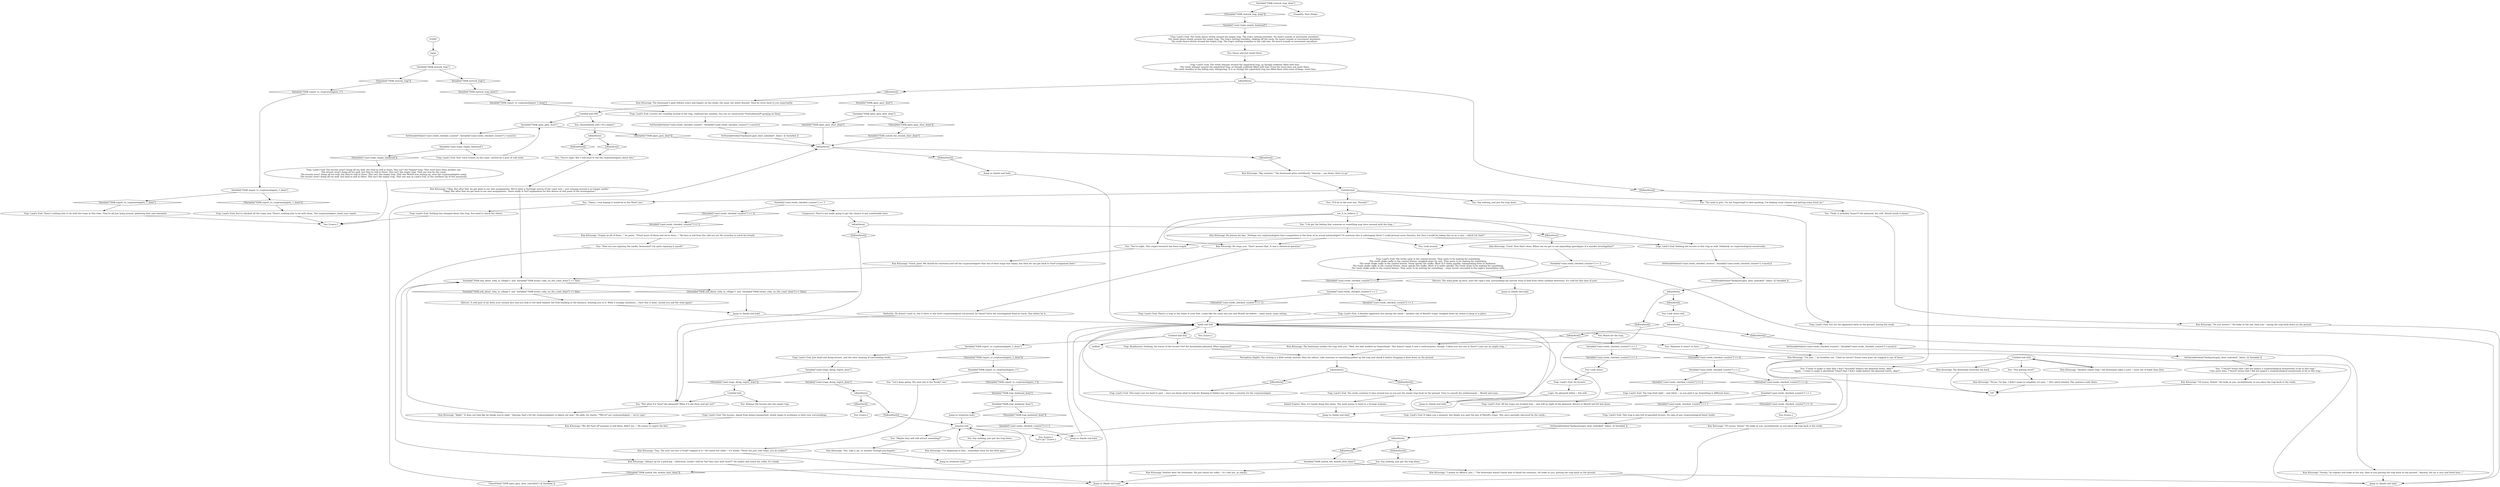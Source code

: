 # COAST ORB / reeds at lands end
# These reeds are in the north, at Land's End. The interactable reeds you can search when Morell tells you to check the phasmid traps. There are traps in these reeds.
# ==================================================
digraph G {
	  0 [label="START"];
	  1 [label="input"];
	  2 [label="Variable[\"TASK.restock_trap\"]"];
	  3 [label="Variable[\"TASK.restock_trap\"]", shape=diamond];
	  4 [label="!(Variable[\"TASK.restock_trap\"])", shape=diamond];
	  5 [label="IsKimHere()"];
	  6 [label="IsKimHere()", shape=diamond];
	  7 [label="!(IsKimHere())", shape=diamond];
	  8 [label="Kim Kitsuragi: \"Right.\" It does not look like he thinks you're right. \"Anyway, that's for the cryptozoologists to figure out now.\" He adds, for clarity: \"*We're* not cryptozoologists -- we're cops.\""];
	  9 [label="Kim Kitsuragi: Neither does the lieutenant. He just raises his collar -- it's cold out, as always."];
	  10 [label="Jump to: [lands end hub]"];
	  11 [label="Variable[\"coast.reeds_checked_counter\"] == 3"];
	  12 [label="Variable[\"coast.reeds_checked_counter\"] == 3", shape=diamond];
	  13 [label="!(Variable[\"coast.reeds_checked_counter\"] == 3)", shape=diamond];
	  14 [label="Kim Kitsuragi: \"Of course. Noted.\" He looks at you, incredulously, as you place the trap back in the reeds."];
	  15 [label="Logic: No phasmid either -- but still..."];
	  16 [label="Variable[\"coast.reeds_checked_counter\"] == 1"];
	  17 [label="Variable[\"coast.reeds_checked_counter\"] == 1", shape=diamond];
	  18 [label="!(Variable[\"coast.reeds_checked_counter\"] == 1)", shape=diamond];
	  19 [label="SetVariableValue(\"backyard.gary_door_unlocked\", false) --[[ Variable[ ]]"];
	  20 [label="IsKimHere()"];
	  21 [label="IsKimHere()", shape=diamond];
	  22 [label="!(IsKimHere())", shape=diamond];
	  23 [label="Kim Kitsuragi: \"Big surprise.\" The lieutenant grins mirthlessly. \"Anyway -- one down, three to go.\""];
	  24 [label="You: \"Maybe they will still attract something?\""];
	  25 [label="Kim Kitsuragi: \"Yes. Like a cat, or another teenage psychopath.\""];
	  26 [label="Variable[\"TASK.open_gary_door_done\"]"];
	  27 [label="Variable[\"TASK.open_gary_door_done\"]", shape=diamond];
	  28 [label="!(Variable[\"TASK.open_gary_door_done\"])", shape=diamond];
	  29 [label="SetVariableValue(\"backyard.gary_door_unlocked\", false) --[[ Variable[ ]]"];
	  30 [label="Variable[\"coast.traps_dying_regret_done\"]"];
	  31 [label="Variable[\"coast.traps_dying_regret_done\"]", shape=diamond];
	  32 [label="!(Variable[\"coast.traps_dying_regret_done\"])", shape=diamond];
	  33 [label="Jump to: [lands end hub]"];
	  34 [label="Kim Kitsuragi: \"Okay. But after that we get back to our own assignments. We've done a thorough survey of the coast now -- just running around is no longer useful.\"\n\"Okay. But after that we get back to our own assignments. There really is *no* explanation for this detour at this point of the investigation.\""];
	  35 [label="Trap: Land's End: The reeds continue to hiss around you as you put the empty trap back on the ground. Time to consult the professionals -- Morell and Lena."];
	  36 [label="You: \"I want to make it clear that I don't *actually* believe the phasmid exists, okay?\"\n\"Again -- I want to make it absolutely *clear* that I don't really believe the phasmid exists, okay?\""];
	  37 [label="Kim Kitsuragi: \"Always up for a good jog -- otherwise, would I still be *on* this case with *you*?\" He smiles and raises his collar. It's windy."];
	  38 [label="IsKimHere()"];
	  39 [label="IsKimHere()", shape=diamond];
	  40 [label="!(IsKimHere())", shape=diamond];
	  41 [label="SetVariableValue(\"backyard.gary_door_unlocked\", false) --[[ Variable[ ]]"];
	  42 [label="Variable[\"TASK.ask_about_ruby_in_village\"]  and  Variable[\"TASK.locate_ruby_on_the_coast_done\"] == false"];
	  43 [label="Variable[\"TASK.ask_about_ruby_in_village\"]  and  Variable[\"TASK.locate_ruby_on_the_coast_done\"] == false", shape=diamond];
	  44 [label="!(Variable[\"TASK.ask_about_ruby_in_village\"]  and  Variable[\"TASK.locate_ruby_on_the_coast_done\"] == false)", shape=diamond];
	  45 [label="You: [Leave.]"];
	  46 [label="Kim Kitsuragi: The lieutenant's gaze follows yours and lingers on the reeds, the sand, the water beyond. Then he turns back to you expectantly."];
	  47 [label="Kim Kitsuragi: \"Yup. The next one has a *crab* trapped in it.\" He raises his collar -- it's windy. \"These are just crab traps, you do realize?\""];
	  48 [label="Trap: Land's End: A familiar apparatus lies among the reeds -- another one of Morell's traps, weighed down by stones to keep it in place."];
	  49 [label="CancelTask(\"TASK.open_gary_door_cancelled\")--[[ Variable[ ]]"];
	  50 [label="Trap: Land's End: There's nothing else to do with the traps at this time. They're all just lying around, gathering dust and rainwater."];
	  51 [label="You: \"It'll be in the next one. *Surely*.\""];
	  52 [label="You: \"You're right. This crypto-research has been stupid.\""];
	  53 [label="IsKimHere()"];
	  54 [label="IsKimHere()", shape=diamond];
	  55 [label="!(IsKimHere())", shape=diamond];
	  56 [label="Trap: Land's End: No locusts!"];
	  57 [label="lands end hub"];
	  58 [label="Kim Kitsuragi: The lieutenant studies the trap with you. \"Well, the bait worked on *something*. This doesn't mean it was a reed-monster, though. Unless you see one in there? I just see an empty trap...\""];
	  59 [label="Trap: Land's End: There's a trap in the reeds at your feet. Looks like the same one you saw Morell set before -- same mesh, same wiring."];
	  60 [label="SetVariableValue(\"coast.reeds_checked_counter\", Variable[\"coast.reeds_checked_counter\"] +once(1)) "];
	  61 [label="Kim Kitsuragi: He purses his lips. \"Perhaps our cryptozoologists have competition in the form of an actual entomologist? Or someone else is sabotaging them? I could present more theories, but then I would be taking this on as a case -- which I'm *not*.\""];
	  62 [label="remorse hub"];
	  63 [label="Trap: Land's End: The reeds whisper around the sepulchral trap, as though suddenly filled with fear.\nThe reeds whisper around the sepulchral trap, as though suddenly filled with fear. Even the snow does not quiet them.\nThe reeds shudder in the falling rain, whispering. It is as though the sepulchral trap has filled them with some strange, novel fear."];
	  64 [label="Kim Kitsuragi: \"Good, good. We should be courteous and tell the cryptozoologists that one of their traps was empty, but then we can get back to *our* assignment here.\""];
	  65 [label="Untitled hub (02)"];
	  66 [label="Authority: He doesn't want to, but if there is one more cryptozoological run-around, he *must* force the investigation back on track. This better be it..."];
	  67 [label="Variable[\"coast.reeds_checked_counter\"] == 1"];
	  68 [label="Variable[\"coast.reeds_checked_counter\"] == 1", shape=diamond];
	  69 [label="!(Variable[\"coast.reeds_checked_counter\"] == 1)", shape=diamond];
	  70 [label="Variable[\"TASK.report_to_cryptozoologists_1_done\"]"];
	  71 [label="Variable[\"TASK.report_to_cryptozoologists_1_done\"]", shape=diamond];
	  72 [label="!(Variable[\"TASK.report_to_cryptozoologists_1_done\"])", shape=diamond];
	  73 [label="Jump to: [lands end hub]"];
	  74 [label="You: \"Bummer it wasn't in here...\""];
	  75 [label="Trap: Land's End: The reeds dance slowly around the empty trap. The trap's netting trembles. No insect sounds or movement anywhere.\nThe reeds dance slowly around the empty trap. The trap's netting trembles, shaking off the snow. No insect sounds or movement anywhere. \nThe reeds dance slowly around the empty trap. The trap's netting trembles in the cold rain. No insect sounds or movement anywhere. "];
	  76 [label="Trap: Land's End: The locusts aren't doing all too well, but they're still in there. This isn't the *empty* trap. That must have been another one.\nThe locusts aren't doing all too well, but they're still in there. This isn't the empty trap. That one was by the canal.\nThe locusts aren't doing all too well, but they're still in there. This isn't the empty trap. That one Morell was setting up, near the cryptozoologists camp.\nThe locusts aren't doing all too well, but they're still in there. This isn't the empty trap. That one was in Land's End, in the northern tip of this peninsula."];
	  77 [label="You: \"No need to grin. I'm not *expecting* to find anything. I'm helping some citizens and getting some fresh air.\""];
	  78 [label="Trap: Land's End: The locusts, dazed from being transported, slowly begin to acclimate to their new surroundings."];
	  79 [label="You: Release the locusts into the empty trap."];
	  80 [label="Shivers: The wind picks up here, near the cape's end, surrounding the narrow strip of land from three cardinal directions. It's cold for this time of year."];
	  81 [label="You: \"Damn, I was hoping it would be in the *first* one.\""];
	  82 [label="Kim Kitsuragi: \"Good. Now that's done. When can we get to our impending apocalypse of a murder investigation?\""];
	  83 [label="Kim Kitsuragi: \"Of course. Noted.\" He looks at you, incredulously, as you place the trap back in the reeds."];
	  84 [label="Jump to: [lands end hub]"];
	  85 [label="Kim Kitsuragi: \"No-no. I'm fine. I didn't mean to complain, it's just...\" He's short-winded. The sentence ends there."];
	  86 [label="Untitled hub"];
	  87 [label="You: [Leave.]\n\"Let's go.\" [Leave.]"];
	  88 [label="You: [Leave.]"];
	  89 [label="IsKimHere()"];
	  90 [label="IsKimHere()", shape=diamond];
	  91 [label="!(IsKimHere())", shape=diamond];
	  92 [label="IsKimHere()"];
	  93 [label="IsKimHere()", shape=diamond];
	  94 [label="!(IsKimHere())", shape=diamond];
	  95 [label="Trap: Land's End: You've checked all the traps now. There's nothing else to do with them. The cryptozoologists await your report."];
	  96 [label="Jump to: [lands end hub]"];
	  97 [label="Shivers: A cold gust of air dries your sweaty face and you look to the dark shadow the Feld building in the distance, drawing you to it. What a strange sensation... Once this is done, should you ask the wind again?"];
	  98 [label="IsKimHere()"];
	  99 [label="IsKimHere()", shape=diamond];
	  100 [label="!(IsKimHere())", shape=diamond];
	  101 [label="Variable[\"coast.reeds_checked_counter\"] == 2"];
	  102 [label="Variable[\"coast.reeds_checked_counter\"] == 2", shape=diamond];
	  103 [label="!(Variable[\"coast.reeds_checked_counter\"] == 2)", shape=diamond];
	  104 [label="SetVariableValue(\"coast.reeds_checked_counter\", Variable[\"coast.reeds_checked_counter\"] +once(1)) "];
	  105 [label="Trap: Land's End: You set the apparatus back on the ground, among the reeds."];
	  106 [label="Jump to: [lands end hub]"];
	  107 [label="You: \"I do get the feeling that someone or something may have messed with the trap...\""];
	  108 [label="IsKimHere()"];
	  109 [label="IsKimHere()", shape=diamond];
	  110 [label="!(IsKimHere())", shape=diamond];
	  111 [label="You: (Immediately yell.) \"It's empty!\""];
	  112 [label="Trap: Land's End: This trap is also full of panicked locusts. No sign of any cryptozoological beast inside."];
	  113 [label="Jump to: [remorse hub]"];
	  114 [label="IsKimHere()"];
	  115 [label="IsKimHere()", shape=diamond];
	  116 [label="!(IsKimHere())", shape=diamond];
	  117 [label="You: Say nothing, just put the trap down."];
	  118 [label="Trap: Land's End: The reeds sway in the coastal breeze. They seem to be waiting for something.\nThe reeds shake sadly in the coastal breeze, weighed down by rain. They seem to be waiting for something.\nThe reeds shake sadly in the coastal breeze. Snow specks the stalks. Most of it melts quickly, relinquishing form to darkness. \nThe reeds shake sadly in the coastal breeze. Snow specks the stalks. Most of it melts quickly. The reeds seem to be waiting for something.\nThe reeds shake sadly in the coastal breeze. They seem to be waiting for something -- some secret concealed in the night's warmthless robe."];
	  119 [label="You: Reach for the trap."];
	  120 [label="Perception (Sight): The netting is a little untidy, messier than the others. Like someone or something picked up the trap and shook it before dropping it back down on the ground."];
	  121 [label="Kim Kitsuragi: \"I'm just...\" he breathes out. \"Glad we haven't found some poor cat trapped in one of these.\""];
	  122 [label="Variable[\"TASK.restock_trap_done\"]"];
	  123 [label="Variable[\"TASK.restock_trap_done\"]", shape=diamond];
	  124 [label="!(Variable[\"TASK.restock_trap_done\"])", shape=diamond];
	  125 [label="Empathy: Poor things..."];
	  126 [label="Untitled hub"];
	  127 [label="You: Pause and just stand there."];
	  128 [label="You: Say nothing, just put the trap down."];
	  129 [label="Trap: Boathouses: Nothing. No traces of the locusts *or* the Insulindian phasmid. What happened?"];
	  130 [label="SetVariableValue(\"coast.reeds_checked_counter\", Variable[\"coast.reeds_checked_counter\"] +once(1)) "];
	  131 [label="Trap: Land's End: All the traps are stocked now -- and still no sight of the phasmid. Return to Morell and let him know."];
	  132 [label="Variable[\"TASK.report_to_cryptozoologists_1\"]"];
	  133 [label="Variable[\"TASK.report_to_cryptozoologists_1\"]", shape=diamond];
	  134 [label="!(Variable[\"TASK.report_to_cryptozoologists_1\"])", shape=diamond];
	  135 [label="You: \"Let's keep going. The next one is the *lucky* one.\""];
	  136 [label="Kim Kitsuragi: The lieutenant stretches his back."];
	  137 [label="Kim Kitsuragi: \"I'm beginning to feel... somewhat sorry for the little guys.\""];
	  138 [label="You: [Leave.]"];
	  139 [label="You: \"But what if it *was* the phasmid? What if it ate them and got out?\""];
	  140 [label="You: Look around."];
	  141 [label="Untitled hub (02)"];
	  142 [label="You: \"How are you enjoying the cardio, lieutenant? I'm quite enjoying it myself.\""];
	  143 [label="Kim Kitsuragi: \"Another empty trap,\" the lieutenant takes a note -- more out of habit than duty."];
	  144 [label="Variable[\"TASK.unlock_the_weasle_door_done\"]"];
	  145 [label="Variable[\"TASK.unlock_the_weasle_door_done\"]", shape=diamond];
	  146 [label="!(Variable[\"TASK.unlock_the_weasle_door_done\"])", shape=diamond];
	  147 [label="Kim Kitsuragi: \"I meant no offence, just...\" The lieutenant doesn't know how to finish the sentence. He looks at you, putting the trap back on the ground."];
	  148 [label="You: \"Yeah, it probably *wasn't* the phasmid, but still. Morell needs to know.\""];
	  149 [label="Kim Kitsuragi: He stops you. \"Don't answer that. It was a rhetorical question.\""];
	  150 [label="Variable[\"coast.reeds_checked_counter\"] == 2"];
	  151 [label="Variable[\"coast.reeds_checked_counter\"] == 2", shape=diamond];
	  152 [label="!(Variable[\"coast.reeds_checked_counter\"] == 2)", shape=diamond];
	  153 [label="Kim Kitsuragi: \"Surely,\" he repeats and looks at the sea, then at you putting the trap back on the ground. \"Anyway, the air is nice and fresh here...\""];
	  154 [label="see_it_to_believe_it"];
	  155 [label="Trap: Land's End: This trap's not too hard to spot -- once you know what to look for. Keeping it hidden has not been a priority for the cryptozoologist."];
	  156 [label="Kim Kitsuragi: \"Empty as all of them...\" he pants. \"*One* more of these and we're done...\" His face is red from the cold sea air. He crouches to catch his breath."];
	  157 [label="You: Look closer still."];
	  158 [label="Variable[\"TASK.open_gary_door\"]"];
	  159 [label="Variable[\"TASK.open_gary_door\"]", shape=diamond];
	  160 [label="!(Variable[\"TASK.open_gary_door\"])", shape=diamond];
	  161 [label="SetVariableValue(\"coast.reeds_checked_counter\", Variable[\"coast.reeds_checked_counter\"] +once(1)) "];
	  162 [label="SetVariableValue(\"backyard.gary_door_unlocked\", false) --[[ Variable[ ]]"];
	  163 [label="Variable[\"coast.traps_empty_landsend\"]"];
	  164 [label="Variable[\"coast.traps_empty_landsend\"]", shape=diamond];
	  165 [label="!(Variable[\"coast.traps_empty_landsend\"])", shape=diamond];
	  166 [label="Trap: Land's End: Your voice echoes on the coast, carried by a gust of cold wind."];
	  167 [label="You: \"You're right. But I still need to tell the cryptozoologists about this.\""];
	  168 [label="Trap: Land's End: Nothing but locusts in this trap as well. Definitely no cryptozoological monstrosity."];
	  169 [label="Trap: Land's End: The trap feels light -- and silent -- as you pick it up. Something is different here..."];
	  170 [label="You: Look closer."];
	  171 [label="You: \"I *must* stress that I did not expect a cryptozoological monstrosity to be in this trap.\"\n\"One more time, I *must* stress that I did not expect a cryptozoological monstrosity to be in this trap.\""];
	  172 [label="Variable[\"TASK.report_to_cryptozoologists_3_done\"]"];
	  173 [label="Variable[\"TASK.report_to_cryptozoologists_3_done\"]", shape=diamond];
	  174 [label="!(Variable[\"TASK.report_to_cryptozoologists_3_done\"])", shape=diamond];
	  175 [label="Trap: Land's End: Just dead and dying locusts, and the slow swaying of surrounding reeds."];
	  176 [label="Trap: Land's End: Locusts are crawling around in the trap, confused but uneaten. You see no carnivorous *reed-phasmid* gorging on them."];
	  177 [label="You: [Leave.]"];
	  178 [label="Trap: Land's End: It takes you a moment, but finally you spot the last of Morell's traps. This one's partially obscured by the reeds..."];
	  179 [label="Jump to: [lands end hub]"];
	  180 [label="Inland Empire: Man, it's lonely doing this alone. The wind seems to howl in a strange manner..."];
	  181 [label="You: Say nothing, just put the trap down."];
	  182 [label="You: \"You getting tired?\""];
	  183 [label="endhub"];
	  184 [label="Variable[\"coast.reeds_checked_counter\"] == 3"];
	  185 [label="Variable[\"coast.reeds_checked_counter\"] == 3", shape=diamond];
	  186 [label="!(Variable[\"coast.reeds_checked_counter\"] == 3)", shape=diamond];
	  187 [label="Composure: They're not really going to get the chance to get comfortable here."];
	  188 [label="Kim Kitsuragi: \"We did *sort of* promise to tell them, didn't we...\" He seems to regret the fact."];
	  189 [label="Kim Kitsuragi: \"No you weren't.\" He looks at the sea, then you -- laying the trap back down on the ground."];
	  190 [label="Trap: Land's End: Nothing has changed about this trap. You need to check the others."];
	  191 [label="Variable[\"TASK.trap_landsend_done\"]"];
	  192 [label="Variable[\"TASK.trap_landsend_done\"]", shape=diamond];
	  193 [label="!(Variable[\"TASK.trap_landsend_done\"])", shape=diamond];
	  194 [label="Jump to: [remorse hub]"];
	  195 [label="Untitled hub (08)"];
	  196 [label="Jump to: [lands end hub]"];
	  0 -> 1
	  1 -> 2
	  2 -> 3
	  2 -> 4
	  3 -> 123
	  4 -> 133
	  5 -> 6
	  5 -> 7
	  6 -> 138
	  7 -> 62
	  8 -> 42
	  9 -> 84
	  10 -> 57
	  11 -> 12
	  11 -> 13
	  12 -> 170
	  13 -> 101
	  14 -> 84
	  15 -> 196
	  16 -> 17
	  16 -> 18
	  17 -> 112
	  18 -> 177
	  19 -> 114
	  20 -> 21
	  20 -> 22
	  21 -> 23
	  22 -> 33
	  23 -> 86
	  24 -> 25
	  25 -> 113
	  26 -> 27
	  26 -> 28
	  27 -> 20
	  28 -> 145
	  29 -> 20
	  30 -> 32
	  30 -> 31
	  31 -> 5
	  32 -> 126
	  33 -> 57
	  34 -> 42
	  35 -> 180
	  36 -> 14
	  37 -> 84
	  38 -> 40
	  38 -> 39
	  39 -> 144
	  40 -> 181
	  41 -> 171
	  42 -> 43
	  42 -> 44
	  43 -> 97
	  44 -> 106
	  46 -> 195
	  47 -> 84
	  48 -> 57
	  49 -> 20
	  50 -> 45
	  51 -> 154
	  52 -> 64
	  53 -> 54
	  53 -> 55
	  54 -> 167
	  55 -> 167
	  56 -> 15
	  57 -> 88
	  57 -> 141
	  57 -> 119
	  58 -> 120
	  59 -> 57
	  60 -> 19
	  61 -> 168
	  61 -> 140
	  61 -> 149
	  61 -> 52
	  62 -> 24
	  62 -> 128
	  62 -> 87
	  63 -> 108
	  64 -> 42
	  65 -> 136
	  65 -> 36
	  65 -> 182
	  65 -> 143
	  66 -> 139
	  67 -> 68
	  67 -> 69
	  68 -> 48
	  69 -> 59
	  70 -> 72
	  70 -> 71
	  71 -> 50
	  72 -> 95
	  73 -> 57
	  74 -> 121
	  75 -> 127
	  76 -> 45
	  77 -> 148
	  78 -> 188
	  79 -> 78
	  80 -> 73
	  81 -> 190
	  82 -> 150
	  83 -> 197
	  84 -> 57
	  85 -> 197
	  86 -> 81
	  86 -> 117
	  86 -> 51
	  86 -> 77
	  89 -> 90
	  89 -> 91
	  90 -> 58
	  91 -> 130
	  92 -> 93
	  92 -> 94
	  93 -> 155
	  94 -> 35
	  95 -> 45
	  96 -> 57
	  97 -> 106
	  98 -> 99
	  98 -> 100
	  99 -> 82
	  100 -> 139
	  101 -> 102
	  101 -> 103
	  102 -> 169
	  103 -> 16
	  104 -> 29
	  105 -> 96
	  106 -> 57
	  107 -> 61
	  108 -> 109
	  108 -> 110
	  109 -> 46
	  110 -> 87
	  111 -> 53
	  112 -> 162
	  113 -> 62
	  114 -> 115
	  114 -> 116
	  115 -> 157
	  116 -> 10
	  117 -> 105
	  118 -> 80
	  119 -> 11
	  120 -> 92
	  121 -> 197
	  122 -> 124
	  122 -> 125
	  123 -> 173
	  124 -> 164
	  126 -> 139
	  126 -> 79
	  127 -> 63
	  128 -> 137
	  129 -> 120
	  130 -> 41
	  131 -> 178
	  132 -> 134
	  132 -> 135
	  133 -> 70
	  134 -> 192
	  135 -> 47
	  136 -> 197
	  137 -> 62
	  139 -> 8
	  140 -> 118
	  141 -> 129
	  141 -> 74
	  141 -> 172
	  141 -> 183
	  142 -> 37
	  143 -> 65
	  144 -> 146
	  144 -> 147
	  145 -> 20
	  146 -> 49
	  147 -> 96
	  148 -> 189
	  149 -> 66
	  150 -> 152
	  150 -> 153
	  151 -> 156
	  152 -> 67
	  153 -> 96
	  154 -> 168
	  154 -> 107
	  154 -> 140
	  154 -> 52
	  154 -> 149
	  155 -> 57
	  156 -> 142
	  157 -> 89
	  158 -> 160
	  158 -> 161
	  159 -> 26
	  160 -> 20
	  161 -> 163
	  162 -> 38
	  163 -> 165
	  163 -> 166
	  164 -> 75
	  165 -> 76
	  166 -> 158
	  167 -> 34
	  168 -> 60
	  169 -> 131
	  170 -> 56
	  171 -> 83
	  172 -> 174
	  172 -> 175
	  173 -> 176
	  174 -> 132
	  175 -> 30
	  176 -> 104
	  178 -> 57
	  179 -> 57
	  180 -> 10
	  181 -> 9
	  182 -> 85
	  184 -> 186
	  184 -> 187
	  185 -> 179
	  186 -> 151
	  187 -> 98
	  188 -> 42
	  189 -> 96
	  190 -> 45
	  191 -> 193
	  191 -> 194
	  192 -> 191
	  193 -> 185
	  194 -> 62
	  195 -> 158
	  195 -> 111
	  196 -> 57
}


